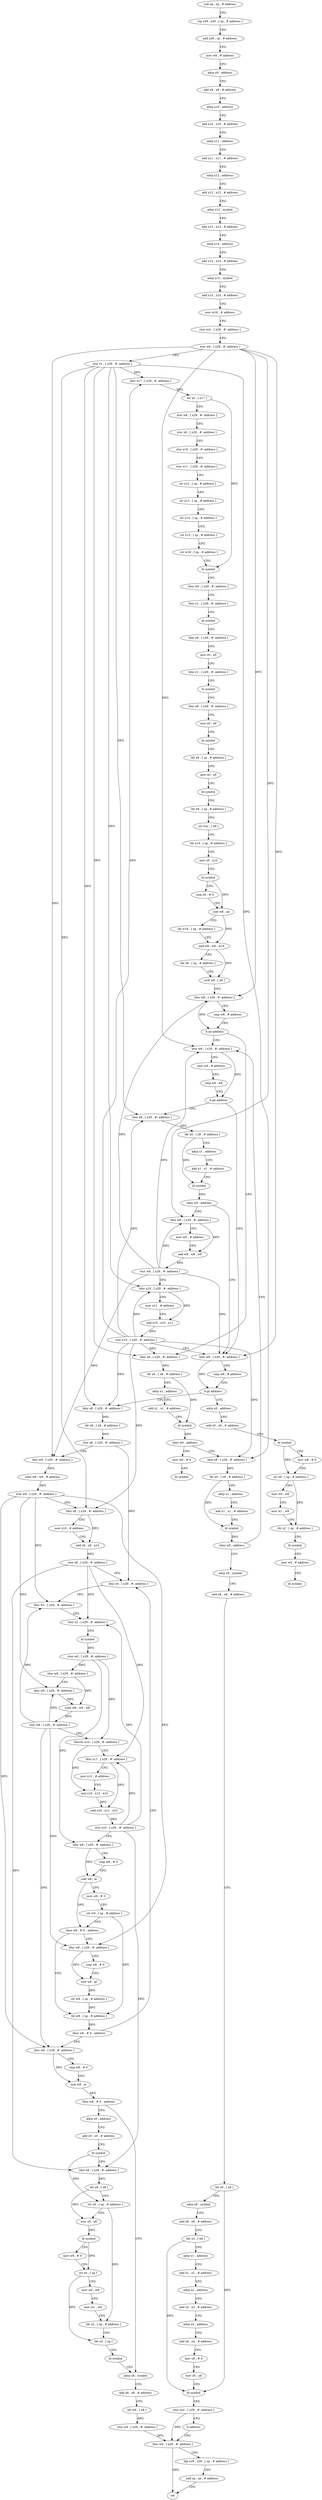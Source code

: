 digraph "func" {
"4200868" [label = "sub sp , sp , # address" ]
"4200872" [label = "stp x29 , x30 , [ sp , # address ]" ]
"4200876" [label = "add x29 , sp , # address" ]
"4200880" [label = "mov w8 , # address" ]
"4200884" [label = "adrp x9 , address" ]
"4200888" [label = "add x9 , x9 , # address" ]
"4200892" [label = "adrp x10 , address" ]
"4200896" [label = "add x10 , x10 , # address" ]
"4200900" [label = "adrp x11 , address" ]
"4200904" [label = "add x11 , x11 , # address" ]
"4200908" [label = "adrp x12 , address" ]
"4200912" [label = "add x12 , x12 , # address" ]
"4200916" [label = "adrp x13 , symbol" ]
"4200920" [label = "add x13 , x13 , # address" ]
"4200924" [label = "adrp x14 , address" ]
"4200928" [label = "add x14 , x14 , # address" ]
"4200932" [label = "adrp x15 , symbol" ]
"4200936" [label = "add x15 , x15 , # address" ]
"4200940" [label = "mov w16 , # address" ]
"4200944" [label = "stur wzr , [ x29 , #- address ]" ]
"4200948" [label = "stur w0 , [ x29 , #- address ]" ]
"4200952" [label = "stur x1 , [ x29 , #- address ]" ]
"4200956" [label = "ldur x17 , [ x29 , #- address ]" ]
"4200960" [label = "ldr x0 , [ x17 ]" ]
"4200964" [label = "stur w8 , [ x29 , #- address ]" ]
"4200968" [label = "stur x9 , [ x29 , #- address ]" ]
"4200972" [label = "stur x10 , [ x29 , #- address ]" ]
"4200976" [label = "stur x11 , [ x29 , #- address ]" ]
"4200980" [label = "str x12 , [ sp , # address ]" ]
"4200984" [label = "str x13 , [ sp , # address ]" ]
"4200988" [label = "str x14 , [ sp , # address ]" ]
"4200992" [label = "str x15 , [ sp , # address ]" ]
"4200996" [label = "str w16 , [ sp , # address ]" ]
"4201000" [label = "bl symbol" ]
"4201004" [label = "ldur w0 , [ x29 , #- address ]" ]
"4201008" [label = "ldur x1 , [ x29 , #- address ]" ]
"4201012" [label = "bl symbol" ]
"4201016" [label = "ldur x9 , [ x29 , #- address ]" ]
"4201020" [label = "mov x0 , x9" ]
"4201024" [label = "ldur x1 , [ x29 , #- address ]" ]
"4201028" [label = "bl symbol" ]
"4201032" [label = "ldur x9 , [ x29 , #- address ]" ]
"4201036" [label = "mov x0 , x9" ]
"4201040" [label = "bl symbol" ]
"4201044" [label = "ldr x9 , [ sp , # address ]" ]
"4201048" [label = "mov x0 , x9" ]
"4201052" [label = "bl symbol" ]
"4201056" [label = "ldr x9 , [ sp , # address ]" ]
"4201060" [label = "str wzr , [ x9 ]" ]
"4201064" [label = "ldr x10 , [ sp , # address ]" ]
"4201068" [label = "mov x0 , x10" ]
"4201072" [label = "bl symbol" ]
"4201076" [label = "cmp x0 , # 0" ]
"4201080" [label = "cset w8 , ne" ]
"4201084" [label = "ldr w16 , [ sp , # address ]" ]
"4201088" [label = "and w8 , w8 , w16" ]
"4201092" [label = "ldr x9 , [ sp , # address ]" ]
"4201096" [label = "strb w8 , [ x9 ]" ]
"4201100" [label = "ldur w8 , [ x29 , #- address ]" ]
"4201104" [label = "cmp w8 , # address" ]
"4201108" [label = "b.ne address" ]
"4201236" [label = "ldur w8 , [ x29 , #- address ]" ]
"4201112" [label = "ldur x8 , [ x29 , #- address ]" ]
"4201240" [label = "mov w9 , # address" ]
"4201244" [label = "cmp w9 , w8" ]
"4201248" [label = "b.ge address" ]
"4201308" [label = "ldur w8 , [ x29 , #- address ]" ]
"4201252" [label = "ldur x8 , [ x29 , #- address ]" ]
"4201116" [label = "ldr x0 , [ x8 , # address ]" ]
"4201120" [label = "adrp x1 , address" ]
"4201124" [label = "add x1 , x1 , # address" ]
"4201128" [label = "bl symbol" ]
"4201132" [label = "cbnz w0 , address" ]
"4201144" [label = "ldur x8 , [ x29 , #- address ]" ]
"4201136" [label = "mov w0 , # 0" ]
"4201312" [label = "cmp w8 , # address" ]
"4201316" [label = "b.gt address" ]
"4201364" [label = "ldur x8 , [ x29 , #- address ]" ]
"4201320" [label = "adrp x0 , address" ]
"4201256" [label = "ldr x0 , [ x8 , # address ]" ]
"4201260" [label = "adrp x1 , address" ]
"4201264" [label = "add x1 , x1 , # address" ]
"4201268" [label = "bl symbol" ]
"4201272" [label = "cbnz w0 , address" ]
"4201276" [label = "ldur w8 , [ x29 , #- address ]" ]
"4201148" [label = "ldr x0 , [ x8 , # address ]" ]
"4201152" [label = "adrp x1 , address" ]
"4201156" [label = "add x1 , x1 , # address" ]
"4201160" [label = "bl symbol" ]
"4201164" [label = "cbnz w0 , address" ]
"4201168" [label = "adrp x8 , symbol" ]
"4201140" [label = "bl symbol" ]
"4201368" [label = "ldr x8 , [ x8 , # address ]" ]
"4201372" [label = "stur x8 , [ x29 , #- address ]" ]
"4201376" [label = "ldur w9 , [ x29 , #- address ]" ]
"4201380" [label = "subs w9 , w9 , # address" ]
"4201384" [label = "stur w9 , [ x29 , #- address ]" ]
"4201388" [label = "ldur x8 , [ x29 , #- address ]" ]
"4201392" [label = "mov x10 , # address" ]
"4201396" [label = "add x8 , x8 , x10" ]
"4201400" [label = "stur x8 , [ x29 , #- address ]" ]
"4201404" [label = "ldur x0 , [ x29 , #- address ]" ]
"4201324" [label = "add x0 , x0 , # address" ]
"4201328" [label = "bl symbol" ]
"4201332" [label = "mov w8 , # 0" ]
"4201336" [label = "str x0 , [ sp , # address ]" ]
"4201340" [label = "mov w0 , w8" ]
"4201344" [label = "mov w1 , w8" ]
"4201348" [label = "ldr x2 , [ sp , # address ]" ]
"4201352" [label = "bl symbol" ]
"4201356" [label = "mov w0 , # address" ]
"4201360" [label = "bl symbol" ]
"4201280" [label = "mov w9 , # address" ]
"4201284" [label = "add w8 , w8 , w9" ]
"4201288" [label = "stur w8 , [ x29 , #- address ]" ]
"4201292" [label = "ldur x10 , [ x29 , #- address ]" ]
"4201296" [label = "mov x11 , # address" ]
"4201300" [label = "add x10 , x10 , x11" ]
"4201304" [label = "stur x10 , [ x29 , #- address ]" ]
"4201172" [label = "add x8 , x8 , # address" ]
"4201176" [label = "ldr x0 , [ x8 ]" ]
"4201180" [label = "adrp x8 , symbol" ]
"4201184" [label = "add x8 , x8 , # address" ]
"4201188" [label = "ldr x3 , [ x8 ]" ]
"4201192" [label = "adrp x1 , address" ]
"4201196" [label = "add x1 , x1 , # address" ]
"4201200" [label = "adrp x2 , address" ]
"4201204" [label = "add x2 , x2 , # address" ]
"4201208" [label = "adrp x4 , address" ]
"4201212" [label = "add x4 , x4 , # address" ]
"4201216" [label = "mov x8 , # 0" ]
"4201220" [label = "mov x5 , x8" ]
"4201224" [label = "bl symbol" ]
"4201228" [label = "stur wzr , [ x29 , #- address ]" ]
"4201232" [label = "b address" ]
"4201604" [label = "ldur w0 , [ x29 , #- address ]" ]
"4201504" [label = "ldr w8 , [ sp , # address ]" ]
"4201508" [label = "tbnz w8 , # 0 , address" ]
"4201512" [label = "ldur w8 , [ x29 , #- address ]" ]
"4201488" [label = "ldur w8 , [ x29 , #- address ]" ]
"4201492" [label = "cmp w8 , # 0" ]
"4201496" [label = "cset w8 , gt" ]
"4201500" [label = "str w8 , [ sp , # address ]" ]
"4201608" [label = "ldp x29 , x30 , [ sp , # address ]" ]
"4201612" [label = "add sp , sp , # address" ]
"4201616" [label = "ret" ]
"4201408" [label = "ldur w1 , [ x29 , #- address ]" ]
"4201412" [label = "ldur x2 , [ x29 , #- address ]" ]
"4201416" [label = "bl symbol" ]
"4201420" [label = "stur w0 , [ x29 , #- address ]" ]
"4201424" [label = "ldur w8 , [ x29 , #- address ]" ]
"4201428" [label = "ldur w9 , [ x29 , #- address ]" ]
"4201432" [label = "subs w8 , w9 , w8" ]
"4201436" [label = "stur w8 , [ x29 , #- address ]" ]
"4201440" [label = "ldursw x10 , [ x29 , #- address ]" ]
"4201444" [label = "ldur x11 , [ x29 , #- address ]" ]
"4201448" [label = "mov x12 , # address" ]
"4201452" [label = "mul x10 , x12 , x10" ]
"4201456" [label = "add x10 , x11 , x10" ]
"4201460" [label = "stur x10 , [ x29 , #- address ]" ]
"4201464" [label = "ldur w8 , [ x29 , #- address ]" ]
"4201468" [label = "cmp w8 , # 0" ]
"4201472" [label = "cset w8 , le" ]
"4201476" [label = "mov w9 , # 0" ]
"4201480" [label = "str w9 , [ sp , # address ]" ]
"4201484" [label = "tbnz w8 , # 0 , address" ]
"4201516" [label = "cmp w8 , # 0" ]
"4201520" [label = "cset w8 , le" ]
"4201524" [label = "tbnz w8 , # 0 , address" ]
"4201588" [label = "adrp x8 , symbol" ]
"4201528" [label = "adrp x0 , address" ]
"4201592" [label = "add x8 , x8 , # address" ]
"4201596" [label = "ldr w9 , [ x8 ]" ]
"4201600" [label = "stur w9 , [ x29 , #- address ]" ]
"4201532" [label = "add x0 , x0 , # address" ]
"4201536" [label = "bl symbol" ]
"4201540" [label = "ldur x8 , [ x29 , #- address ]" ]
"4201544" [label = "ldr x8 , [ x8 ]" ]
"4201548" [label = "str x0 , [ sp , # address ]" ]
"4201552" [label = "mov x0 , x8" ]
"4201556" [label = "bl symbol" ]
"4201560" [label = "mov w9 , # 0" ]
"4201564" [label = "str x0 , [ sp ]" ]
"4201568" [label = "mov w0 , w9" ]
"4201572" [label = "mov w1 , w9" ]
"4201576" [label = "ldr x2 , [ sp , # address ]" ]
"4201580" [label = "ldr x3 , [ sp ]" ]
"4201584" [label = "bl symbol" ]
"4200868" -> "4200872" [ label = "CFG" ]
"4200872" -> "4200876" [ label = "CFG" ]
"4200876" -> "4200880" [ label = "CFG" ]
"4200880" -> "4200884" [ label = "CFG" ]
"4200884" -> "4200888" [ label = "CFG" ]
"4200888" -> "4200892" [ label = "CFG" ]
"4200892" -> "4200896" [ label = "CFG" ]
"4200896" -> "4200900" [ label = "CFG" ]
"4200900" -> "4200904" [ label = "CFG" ]
"4200904" -> "4200908" [ label = "CFG" ]
"4200908" -> "4200912" [ label = "CFG" ]
"4200912" -> "4200916" [ label = "CFG" ]
"4200916" -> "4200920" [ label = "CFG" ]
"4200920" -> "4200924" [ label = "CFG" ]
"4200924" -> "4200928" [ label = "CFG" ]
"4200928" -> "4200932" [ label = "CFG" ]
"4200932" -> "4200936" [ label = "CFG" ]
"4200936" -> "4200940" [ label = "CFG" ]
"4200940" -> "4200944" [ label = "CFG" ]
"4200944" -> "4200948" [ label = "CFG" ]
"4200948" -> "4200952" [ label = "CFG" ]
"4200948" -> "4201100" [ label = "DFG" ]
"4200948" -> "4201236" [ label = "DFG" ]
"4200948" -> "4201308" [ label = "DFG" ]
"4200948" -> "4201376" [ label = "DFG" ]
"4200948" -> "4201276" [ label = "DFG" ]
"4200952" -> "4200956" [ label = "DFG" ]
"4200952" -> "4201112" [ label = "DFG" ]
"4200952" -> "4201252" [ label = "DFG" ]
"4200952" -> "4201144" [ label = "DFG" ]
"4200952" -> "4201364" [ label = "DFG" ]
"4200952" -> "4201388" [ label = "DFG" ]
"4200952" -> "4201292" [ label = "DFG" ]
"4200956" -> "4200960" [ label = "DFG" ]
"4200960" -> "4200964" [ label = "CFG" ]
"4200960" -> "4201000" [ label = "DFG" ]
"4200964" -> "4200968" [ label = "CFG" ]
"4200968" -> "4200972" [ label = "CFG" ]
"4200972" -> "4200976" [ label = "CFG" ]
"4200976" -> "4200980" [ label = "CFG" ]
"4200980" -> "4200984" [ label = "CFG" ]
"4200984" -> "4200988" [ label = "CFG" ]
"4200988" -> "4200992" [ label = "CFG" ]
"4200992" -> "4200996" [ label = "CFG" ]
"4200996" -> "4201000" [ label = "CFG" ]
"4201000" -> "4201004" [ label = "CFG" ]
"4201004" -> "4201008" [ label = "CFG" ]
"4201008" -> "4201012" [ label = "CFG" ]
"4201012" -> "4201016" [ label = "CFG" ]
"4201016" -> "4201020" [ label = "CFG" ]
"4201020" -> "4201024" [ label = "CFG" ]
"4201024" -> "4201028" [ label = "CFG" ]
"4201028" -> "4201032" [ label = "CFG" ]
"4201032" -> "4201036" [ label = "CFG" ]
"4201036" -> "4201040" [ label = "CFG" ]
"4201040" -> "4201044" [ label = "CFG" ]
"4201044" -> "4201048" [ label = "CFG" ]
"4201048" -> "4201052" [ label = "CFG" ]
"4201052" -> "4201056" [ label = "CFG" ]
"4201056" -> "4201060" [ label = "CFG" ]
"4201060" -> "4201064" [ label = "CFG" ]
"4201064" -> "4201068" [ label = "CFG" ]
"4201068" -> "4201072" [ label = "CFG" ]
"4201072" -> "4201076" [ label = "CFG" ]
"4201072" -> "4201080" [ label = "DFG" ]
"4201076" -> "4201080" [ label = "CFG" ]
"4201080" -> "4201084" [ label = "CFG" ]
"4201080" -> "4201088" [ label = "DFG" ]
"4201084" -> "4201088" [ label = "CFG" ]
"4201088" -> "4201092" [ label = "CFG" ]
"4201088" -> "4201096" [ label = "DFG" ]
"4201092" -> "4201096" [ label = "CFG" ]
"4201096" -> "4201100" [ label = "CFG" ]
"4201100" -> "4201104" [ label = "CFG" ]
"4201100" -> "4201108" [ label = "DFG" ]
"4201104" -> "4201108" [ label = "CFG" ]
"4201108" -> "4201236" [ label = "CFG" ]
"4201108" -> "4201112" [ label = "CFG" ]
"4201236" -> "4201240" [ label = "CFG" ]
"4201236" -> "4201248" [ label = "DFG" ]
"4201112" -> "4201116" [ label = "DFG" ]
"4201240" -> "4201244" [ label = "CFG" ]
"4201244" -> "4201248" [ label = "CFG" ]
"4201248" -> "4201308" [ label = "CFG" ]
"4201248" -> "4201252" [ label = "CFG" ]
"4201308" -> "4201312" [ label = "CFG" ]
"4201308" -> "4201316" [ label = "DFG" ]
"4201252" -> "4201256" [ label = "DFG" ]
"4201116" -> "4201120" [ label = "CFG" ]
"4201116" -> "4201128" [ label = "DFG" ]
"4201120" -> "4201124" [ label = "CFG" ]
"4201124" -> "4201128" [ label = "CFG" ]
"4201128" -> "4201132" [ label = "DFG" ]
"4201132" -> "4201144" [ label = "CFG" ]
"4201132" -> "4201136" [ label = "CFG" ]
"4201144" -> "4201148" [ label = "DFG" ]
"4201136" -> "4201140" [ label = "CFG" ]
"4201312" -> "4201316" [ label = "CFG" ]
"4201316" -> "4201364" [ label = "CFG" ]
"4201316" -> "4201320" [ label = "CFG" ]
"4201364" -> "4201368" [ label = "DFG" ]
"4201320" -> "4201324" [ label = "CFG" ]
"4201256" -> "4201260" [ label = "CFG" ]
"4201256" -> "4201268" [ label = "DFG" ]
"4201260" -> "4201264" [ label = "CFG" ]
"4201264" -> "4201268" [ label = "CFG" ]
"4201268" -> "4201272" [ label = "DFG" ]
"4201272" -> "4201308" [ label = "CFG" ]
"4201272" -> "4201276" [ label = "CFG" ]
"4201276" -> "4201280" [ label = "CFG" ]
"4201276" -> "4201284" [ label = "DFG" ]
"4201148" -> "4201152" [ label = "CFG" ]
"4201148" -> "4201160" [ label = "DFG" ]
"4201152" -> "4201156" [ label = "CFG" ]
"4201156" -> "4201160" [ label = "CFG" ]
"4201160" -> "4201164" [ label = "DFG" ]
"4201164" -> "4201236" [ label = "CFG" ]
"4201164" -> "4201168" [ label = "CFG" ]
"4201168" -> "4201172" [ label = "CFG" ]
"4201368" -> "4201372" [ label = "DFG" ]
"4201372" -> "4201376" [ label = "CFG" ]
"4201372" -> "4201404" [ label = "DFG" ]
"4201376" -> "4201380" [ label = "DFG" ]
"4201380" -> "4201384" [ label = "DFG" ]
"4201384" -> "4201388" [ label = "CFG" ]
"4201384" -> "4201408" [ label = "DFG" ]
"4201384" -> "4201428" [ label = "DFG" ]
"4201384" -> "4201488" [ label = "DFG" ]
"4201384" -> "4201512" [ label = "DFG" ]
"4201388" -> "4201392" [ label = "CFG" ]
"4201388" -> "4201396" [ label = "DFG" ]
"4201392" -> "4201396" [ label = "CFG" ]
"4201396" -> "4201400" [ label = "DFG" ]
"4201400" -> "4201404" [ label = "CFG" ]
"4201400" -> "4201412" [ label = "DFG" ]
"4201400" -> "4201444" [ label = "DFG" ]
"4201400" -> "4201540" [ label = "DFG" ]
"4201404" -> "4201408" [ label = "CFG" ]
"4201324" -> "4201328" [ label = "CFG" ]
"4201328" -> "4201332" [ label = "CFG" ]
"4201328" -> "4201336" [ label = "DFG" ]
"4201332" -> "4201336" [ label = "CFG" ]
"4201336" -> "4201340" [ label = "CFG" ]
"4201336" -> "4201348" [ label = "DFG" ]
"4201340" -> "4201344" [ label = "CFG" ]
"4201344" -> "4201348" [ label = "CFG" ]
"4201348" -> "4201352" [ label = "CFG" ]
"4201352" -> "4201356" [ label = "CFG" ]
"4201356" -> "4201360" [ label = "CFG" ]
"4201280" -> "4201284" [ label = "CFG" ]
"4201284" -> "4201288" [ label = "DFG" ]
"4201288" -> "4201292" [ label = "CFG" ]
"4201288" -> "4201100" [ label = "DFG" ]
"4201288" -> "4201236" [ label = "DFG" ]
"4201288" -> "4201308" [ label = "DFG" ]
"4201288" -> "4201376" [ label = "DFG" ]
"4201288" -> "4201276" [ label = "DFG" ]
"4201292" -> "4201296" [ label = "CFG" ]
"4201292" -> "4201300" [ label = "DFG" ]
"4201296" -> "4201300" [ label = "CFG" ]
"4201300" -> "4201304" [ label = "DFG" ]
"4201304" -> "4201308" [ label = "CFG" ]
"4201304" -> "4200956" [ label = "DFG" ]
"4201304" -> "4201112" [ label = "DFG" ]
"4201304" -> "4201252" [ label = "DFG" ]
"4201304" -> "4201144" [ label = "DFG" ]
"4201304" -> "4201364" [ label = "DFG" ]
"4201304" -> "4201388" [ label = "DFG" ]
"4201304" -> "4201292" [ label = "DFG" ]
"4201172" -> "4201176" [ label = "CFG" ]
"4201176" -> "4201180" [ label = "CFG" ]
"4201176" -> "4201224" [ label = "DFG" ]
"4201180" -> "4201184" [ label = "CFG" ]
"4201184" -> "4201188" [ label = "CFG" ]
"4201188" -> "4201192" [ label = "CFG" ]
"4201188" -> "4201224" [ label = "DFG" ]
"4201192" -> "4201196" [ label = "CFG" ]
"4201196" -> "4201200" [ label = "CFG" ]
"4201200" -> "4201204" [ label = "CFG" ]
"4201204" -> "4201208" [ label = "CFG" ]
"4201208" -> "4201212" [ label = "CFG" ]
"4201212" -> "4201216" [ label = "CFG" ]
"4201216" -> "4201220" [ label = "CFG" ]
"4201220" -> "4201224" [ label = "CFG" ]
"4201224" -> "4201228" [ label = "CFG" ]
"4201228" -> "4201232" [ label = "CFG" ]
"4201228" -> "4201604" [ label = "DFG" ]
"4201232" -> "4201604" [ label = "CFG" ]
"4201604" -> "4201608" [ label = "CFG" ]
"4201604" -> "4201616" [ label = "DFG" ]
"4201504" -> "4201508" [ label = "DFG" ]
"4201508" -> "4201404" [ label = "CFG" ]
"4201508" -> "4201512" [ label = "CFG" ]
"4201512" -> "4201516" [ label = "CFG" ]
"4201512" -> "4201520" [ label = "DFG" ]
"4201488" -> "4201492" [ label = "CFG" ]
"4201488" -> "4201496" [ label = "DFG" ]
"4201492" -> "4201496" [ label = "CFG" ]
"4201496" -> "4201500" [ label = "DFG" ]
"4201500" -> "4201504" [ label = "DFG" ]
"4201608" -> "4201612" [ label = "CFG" ]
"4201612" -> "4201616" [ label = "CFG" ]
"4201408" -> "4201412" [ label = "CFG" ]
"4201412" -> "4201416" [ label = "CFG" ]
"4201416" -> "4201420" [ label = "DFG" ]
"4201420" -> "4201424" [ label = "DFG" ]
"4201420" -> "4201440" [ label = "DFG" ]
"4201420" -> "4201464" [ label = "DFG" ]
"4201424" -> "4201428" [ label = "CFG" ]
"4201424" -> "4201432" [ label = "DFG" ]
"4201428" -> "4201432" [ label = "DFG" ]
"4201432" -> "4201436" [ label = "DFG" ]
"4201436" -> "4201440" [ label = "CFG" ]
"4201436" -> "4201408" [ label = "DFG" ]
"4201436" -> "4201428" [ label = "DFG" ]
"4201436" -> "4201488" [ label = "DFG" ]
"4201436" -> "4201512" [ label = "DFG" ]
"4201440" -> "4201444" [ label = "CFG" ]
"4201440" -> "4201452" [ label = "DFG" ]
"4201444" -> "4201448" [ label = "CFG" ]
"4201444" -> "4201456" [ label = "DFG" ]
"4201448" -> "4201452" [ label = "CFG" ]
"4201452" -> "4201456" [ label = "DFG" ]
"4201456" -> "4201460" [ label = "DFG" ]
"4201460" -> "4201464" [ label = "CFG" ]
"4201460" -> "4201412" [ label = "DFG" ]
"4201460" -> "4201444" [ label = "DFG" ]
"4201460" -> "4201540" [ label = "DFG" ]
"4201464" -> "4201468" [ label = "CFG" ]
"4201464" -> "4201472" [ label = "DFG" ]
"4201468" -> "4201472" [ label = "CFG" ]
"4201472" -> "4201476" [ label = "CFG" ]
"4201472" -> "4201484" [ label = "DFG" ]
"4201476" -> "4201480" [ label = "CFG" ]
"4201480" -> "4201484" [ label = "CFG" ]
"4201480" -> "4201504" [ label = "DFG" ]
"4201484" -> "4201504" [ label = "CFG" ]
"4201484" -> "4201488" [ label = "CFG" ]
"4201516" -> "4201520" [ label = "CFG" ]
"4201520" -> "4201524" [ label = "DFG" ]
"4201524" -> "4201588" [ label = "CFG" ]
"4201524" -> "4201528" [ label = "CFG" ]
"4201588" -> "4201592" [ label = "CFG" ]
"4201528" -> "4201532" [ label = "CFG" ]
"4201592" -> "4201596" [ label = "CFG" ]
"4201596" -> "4201600" [ label = "DFG" ]
"4201600" -> "4201604" [ label = "DFG" ]
"4201532" -> "4201536" [ label = "CFG" ]
"4201536" -> "4201540" [ label = "CFG" ]
"4201536" -> "4201548" [ label = "DFG" ]
"4201540" -> "4201544" [ label = "DFG" ]
"4201544" -> "4201548" [ label = "CFG" ]
"4201544" -> "4201552" [ label = "DFG" ]
"4201548" -> "4201552" [ label = "CFG" ]
"4201548" -> "4201576" [ label = "DFG" ]
"4201552" -> "4201556" [ label = "DFG" ]
"4201556" -> "4201560" [ label = "CFG" ]
"4201556" -> "4201564" [ label = "DFG" ]
"4201560" -> "4201564" [ label = "CFG" ]
"4201564" -> "4201568" [ label = "CFG" ]
"4201564" -> "4201580" [ label = "DFG" ]
"4201568" -> "4201572" [ label = "CFG" ]
"4201572" -> "4201576" [ label = "CFG" ]
"4201576" -> "4201580" [ label = "CFG" ]
"4201580" -> "4201584" [ label = "CFG" ]
"4201584" -> "4201588" [ label = "CFG" ]
}
